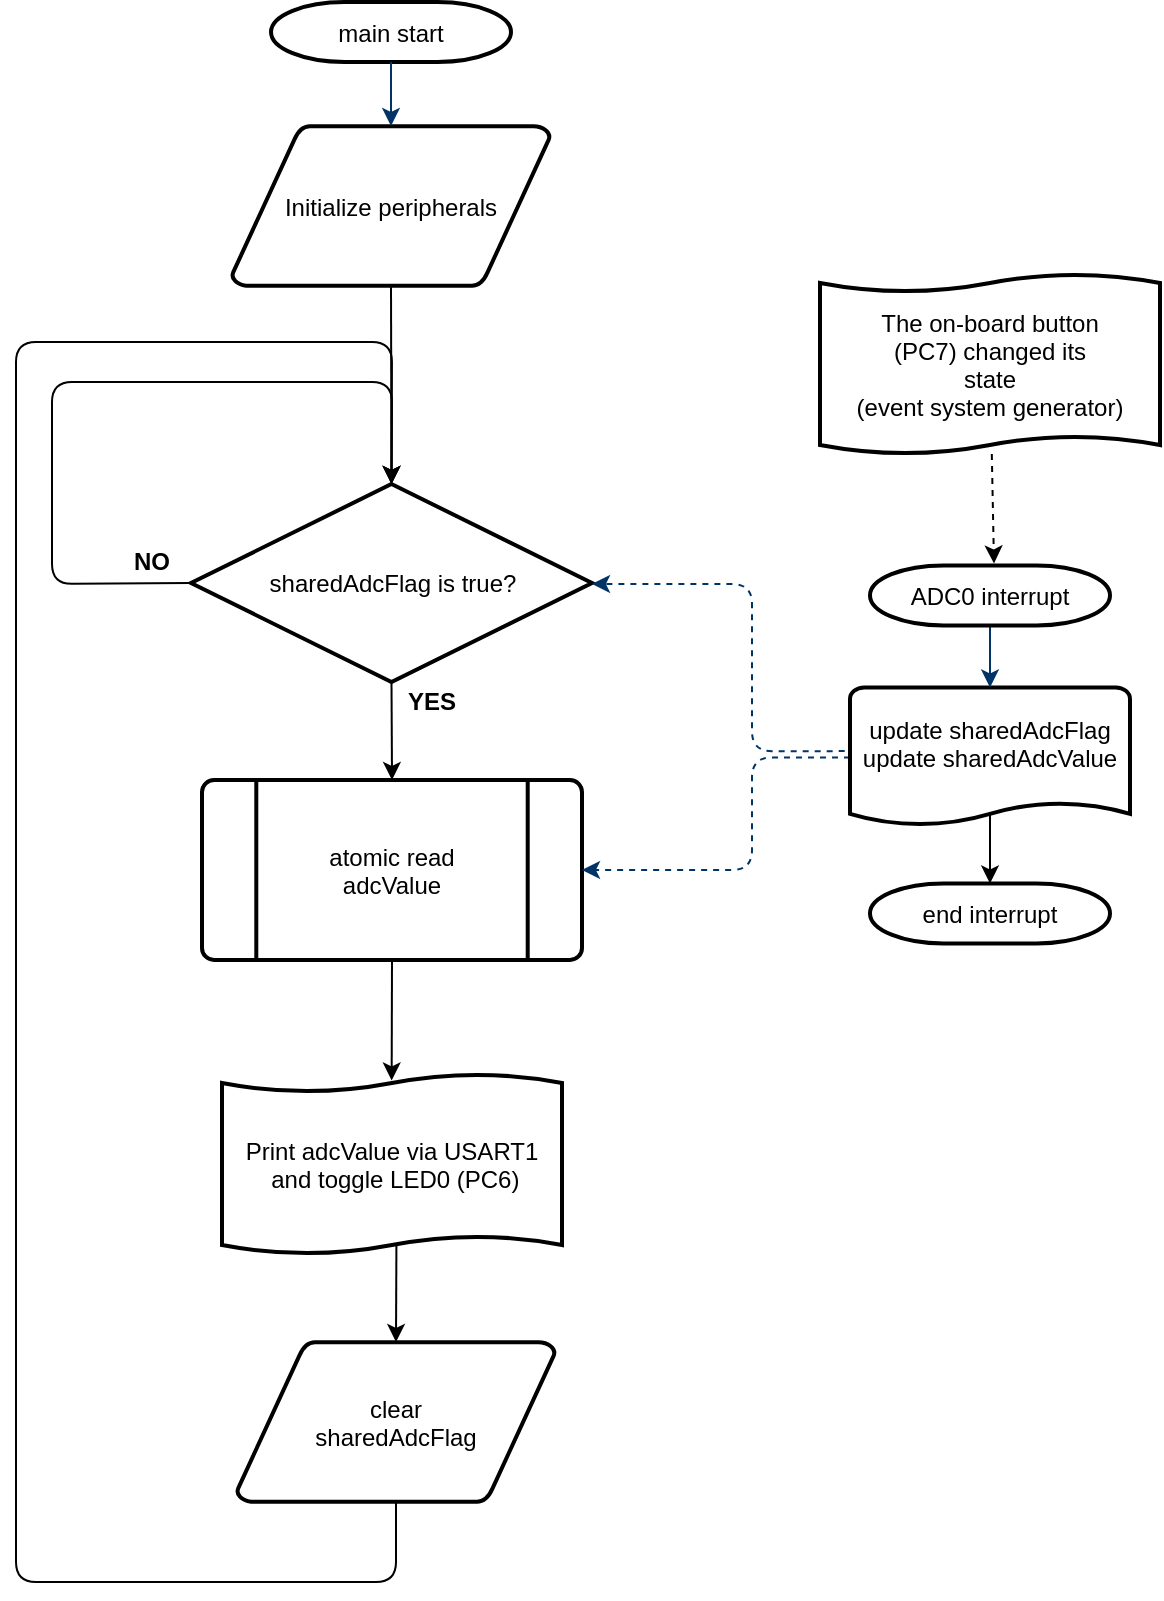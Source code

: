 <mxfile version="13.3.0" type="device"><diagram id="6a731a19-8d31-9384-78a2-239565b7b9f0" name="Page-1"><mxGraphModel dx="951" dy="873" grid="1" gridSize="10" guides="1" tooltips="1" connect="1" arrows="1" fold="1" page="1" pageScale="1" pageWidth="827" pageHeight="1169" background="#ffffff" math="0" shadow="0"><root><mxCell id="0"/><mxCell id="1" parent="0"/><mxCell id="2" value="main start" style="shape=mxgraph.flowchart.terminator;strokeWidth=2;gradientColor=none;gradientDirection=north;fontStyle=0;" parent="1" vertex="1"><mxGeometry x="259.5" y="70" width="120" height="30" as="geometry"/></mxCell><mxCell id="3" value="Initialize peripherals" style="shape=mxgraph.flowchart.data;strokeWidth=2;gradientColor=none;gradientDirection=north;fontStyle=0;" parent="1" vertex="1"><mxGeometry x="240" y="132" width="159" height="80" as="geometry"/></mxCell><mxCell id="7" value="" style="fontStyle=1;strokeColor=#003366;strokeWidth=1;" parent="1" source="2" target="3" edge="1"><mxGeometry relative="1" as="geometry"/></mxCell><mxCell id="18" value="atomic read&#10;adcValue" style="shape=mxgraph.flowchart.predefined_process;strokeWidth=2;gradientColor=none;gradientDirection=north;fontStyle=0;" parent="1" vertex="1"><mxGeometry x="225" y="459" width="190" height="90" as="geometry"/></mxCell><mxCell id="WiKfESIPJT9V75AlO5b1-84" value="" style="edgeStyle=orthogonalEdgeStyle;rounded=1;jumpStyle=arc;orthogonalLoop=1;jettySize=auto;exitX=0;exitY=0.5;exitDx=0;exitDy=0;exitPerimeter=0;dashed=1;strokeColor=#003366;entryX=1;entryY=0.5;entryDx=0;entryDy=0;entryPerimeter=0;" parent="1" source="WiKfESIPJT9V75AlO5b1-60" edge="1" target="18"><mxGeometry relative="1" as="geometry"><Array as="points"><mxPoint x="500" y="448"/><mxPoint x="500" y="504"/></Array><mxPoint x="450" y="530" as="targetPoint"/></mxGeometry></mxCell><mxCell id="WiKfESIPJT9V75AlO5b1-60" value="update sharedAdcFlag&#10;update sharedAdcValue&#10;" style="shape=mxgraph.flowchart.document;strokeWidth=2;gradientColor=none;gradientDirection=north;fontStyle=0;" parent="1" vertex="1"><mxGeometry x="549" y="412.71" width="140" height="70" as="geometry"/></mxCell><mxCell id="WiKfESIPJT9V75AlO5b1-61" value="" style="edgeStyle=orthogonalEdgeStyle;rounded=0;orthogonalLoop=1;jettySize=auto;exitX=0.5;exitY=1;exitDx=0;exitDy=0;exitPerimeter=0;entryX=0.5;entryY=0;entryDx=0;entryDy=0;entryPerimeter=0;strokeColor=#003366;" parent="1" source="WiKfESIPJT9V75AlO5b1-62" target="WiKfESIPJT9V75AlO5b1-60" edge="1"><mxGeometry relative="1" as="geometry"/></mxCell><mxCell id="WiKfESIPJT9V75AlO5b1-62" value="ADC0 interrupt" style="shape=mxgraph.flowchart.terminator;strokeWidth=2;gradientColor=none;gradientDirection=north;fontStyle=0;" parent="1" vertex="1"><mxGeometry x="559" y="351.71" width="120" height="30" as="geometry"/></mxCell><mxCell id="6pAPC36kbQqb3bhyCs-j-68" value="Print adcValue via USART1&#10; and toggle LED0 (PC6)" style="shape=tape;size=0.1;strokeWidth=2;" parent="1" vertex="1"><mxGeometry x="235" y="606" width="170" height="90" as="geometry"/></mxCell><mxCell id="6pAPC36kbQqb3bhyCs-j-70" value="" style="endArrow=classic;exitX=0.5;exitY=1;exitDx=0;exitDy=0;exitPerimeter=0;entryX=0.499;entryY=0.036;entryDx=0;entryDy=0;entryPerimeter=0;" parent="1" source="18" target="6pAPC36kbQqb3bhyCs-j-68" edge="1"><mxGeometry width="50" height="50" relative="1" as="geometry"><mxPoint x="319" y="574" as="sourcePoint"/><mxPoint x="319" y="611" as="targetPoint"/></mxGeometry></mxCell><mxCell id="LtAt8wF8irh5wDvSLUAm-18" value="The on-board button&#10;(PC7) changed its&#10;state&#10;(event system generator)" style="shape=tape;size=0.1;strokeWidth=2;" vertex="1" parent="1"><mxGeometry x="534" y="206" width="170" height="90" as="geometry"/></mxCell><mxCell id="LtAt8wF8irh5wDvSLUAm-19" value="" style="endArrow=classic;html=1;dashed=1;" edge="1" parent="1" source="LtAt8wF8irh5wDvSLUAm-18"><mxGeometry width="50" height="50" relative="1" as="geometry"><mxPoint x="600" y="310" as="sourcePoint"/><mxPoint x="621" y="350.71" as="targetPoint"/><Array as="points"/></mxGeometry></mxCell><mxCell id="LtAt8wF8irh5wDvSLUAm-20" value="sharedAdcFlag is true?" style="rhombus;whiteSpace=wrap;html=1;strokeWidth=2;" vertex="1" parent="1"><mxGeometry x="219.5" y="311" width="200.5" height="99" as="geometry"/></mxCell><mxCell id="LtAt8wF8irh5wDvSLUAm-21" value="" style="endArrow=classic;html=1;exitX=0.5;exitY=1;exitDx=0;exitDy=0;entryX=0.5;entryY=0;entryDx=0;entryDy=0;entryPerimeter=0;" edge="1" parent="1" source="LtAt8wF8irh5wDvSLUAm-20" target="18"><mxGeometry width="50" height="50" relative="1" as="geometry"><mxPoint x="390" y="440" as="sourcePoint"/><mxPoint x="440" y="390" as="targetPoint"/></mxGeometry></mxCell><mxCell id="LtAt8wF8irh5wDvSLUAm-22" value="" style="endArrow=classic;html=1;exitX=0;exitY=0.5;exitDx=0;exitDy=0;entryX=0.5;entryY=0;entryDx=0;entryDy=0;" edge="1" parent="1" source="LtAt8wF8irh5wDvSLUAm-20" target="LtAt8wF8irh5wDvSLUAm-20"><mxGeometry width="50" height="50" relative="1" as="geometry"><mxPoint x="390" y="440" as="sourcePoint"/><mxPoint x="360" y="240" as="targetPoint"/><Array as="points"><mxPoint x="150" y="361"/><mxPoint x="150" y="260"/><mxPoint x="250" y="260"/><mxPoint x="320" y="260"/></Array></mxGeometry></mxCell><mxCell id="LtAt8wF8irh5wDvSLUAm-23" value="" style="endArrow=classic;html=1;exitX=0.5;exitY=1;exitDx=0;exitDy=0;exitPerimeter=0;entryX=0.5;entryY=0;entryDx=0;entryDy=0;" edge="1" parent="1" source="3" target="LtAt8wF8irh5wDvSLUAm-20"><mxGeometry width="50" height="50" relative="1" as="geometry"><mxPoint x="390" y="340" as="sourcePoint"/><mxPoint x="440" y="290" as="targetPoint"/></mxGeometry></mxCell><mxCell id="LtAt8wF8irh5wDvSLUAm-24" value="" style="edgeStyle=orthogonalEdgeStyle;rounded=1;jumpStyle=arc;orthogonalLoop=1;jettySize=auto;exitX=-0.019;exitY=0.455;exitDx=0;exitDy=0;exitPerimeter=0;dashed=1;strokeColor=#003366;" edge="1" parent="1" source="WiKfESIPJT9V75AlO5b1-60"><mxGeometry relative="1" as="geometry"><Array as="points"><mxPoint x="500" y="445"/><mxPoint x="500" y="361"/></Array><mxPoint x="420" y="361" as="targetPoint"/><mxPoint x="688" y="354" as="sourcePoint"/></mxGeometry></mxCell><mxCell id="LtAt8wF8irh5wDvSLUAm-25" value="" style="endArrow=classic;html=1;entryX=0.5;entryY=0;entryDx=0;entryDy=0;entryPerimeter=0;exitX=0.513;exitY=0.953;exitDx=0;exitDy=0;exitPerimeter=0;" edge="1" parent="1" source="6pAPC36kbQqb3bhyCs-j-68" target="LtAt8wF8irh5wDvSLUAm-26"><mxGeometry width="50" height="50" relative="1" as="geometry"><mxPoint x="490" y="610" as="sourcePoint"/><mxPoint x="668" y="606" as="targetPoint"/></mxGeometry></mxCell><mxCell id="LtAt8wF8irh5wDvSLUAm-26" value="clear&#10;sharedAdcFlag" style="shape=mxgraph.flowchart.data;strokeWidth=2;gradientColor=none;gradientDirection=north;fontStyle=0;" vertex="1" parent="1"><mxGeometry x="242.5" y="740" width="159" height="80" as="geometry"/></mxCell><mxCell id="LtAt8wF8irh5wDvSLUAm-27" value="" style="endArrow=classic;html=1;exitX=0.5;exitY=1;exitDx=0;exitDy=0;exitPerimeter=0;entryX=0.5;entryY=0;entryDx=0;entryDy=0;" edge="1" parent="1" source="LtAt8wF8irh5wDvSLUAm-26" target="LtAt8wF8irh5wDvSLUAm-20"><mxGeometry width="50" height="50" relative="1" as="geometry"><mxPoint x="324" y="820.0" as="sourcePoint"/><mxPoint x="322" y="310" as="targetPoint"/><Array as="points"><mxPoint x="322" y="860"/><mxPoint x="132" y="860"/><mxPoint x="132" y="510"/><mxPoint x="132" y="240"/><mxPoint x="192" y="240"/><mxPoint x="320" y="240"/></Array></mxGeometry></mxCell><mxCell id="LtAt8wF8irh5wDvSLUAm-28" value="end interrupt" style="shape=mxgraph.flowchart.terminator;strokeWidth=2;gradientColor=none;gradientDirection=north;fontStyle=0;" vertex="1" parent="1"><mxGeometry x="559" y="510.71" width="120" height="30" as="geometry"/></mxCell><mxCell id="LtAt8wF8irh5wDvSLUAm-29" value="" style="endArrow=classic;html=1;entryX=0.5;entryY=0;entryDx=0;entryDy=0;entryPerimeter=0;exitX=0.5;exitY=0.9;exitDx=0;exitDy=0;exitPerimeter=0;" edge="1" parent="1" source="WiKfESIPJT9V75AlO5b1-60" target="LtAt8wF8irh5wDvSLUAm-28"><mxGeometry width="50" height="50" relative="1" as="geometry"><mxPoint x="580" y="550.71" as="sourcePoint"/><mxPoint x="660" y="560.71" as="targetPoint"/></mxGeometry></mxCell><mxCell id="LtAt8wF8irh5wDvSLUAm-30" value="&lt;b&gt;NO&lt;/b&gt;" style="text;html=1;strokeColor=none;fillColor=none;align=center;verticalAlign=middle;whiteSpace=wrap;rounded=0;" vertex="1" parent="1"><mxGeometry x="179.5" y="340" width="40" height="20" as="geometry"/></mxCell><mxCell id="LtAt8wF8irh5wDvSLUAm-31" value="&lt;b&gt;YES&lt;/b&gt;" style="text;html=1;strokeColor=none;fillColor=none;align=center;verticalAlign=middle;whiteSpace=wrap;rounded=0;" vertex="1" parent="1"><mxGeometry x="320" y="410" width="40" height="20" as="geometry"/></mxCell></root></mxGraphModel></diagram></mxfile>